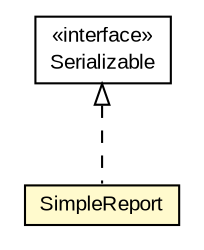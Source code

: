 #!/usr/local/bin/dot
#
# Class diagram 
# Generated by UMLGraph version R5_6-24-gf6e263 (http://www.umlgraph.org/)
#

digraph G {
	edge [fontname="arial",fontsize=10,labelfontname="arial",labelfontsize=10];
	node [fontname="arial",fontsize=10,shape=plaintext];
	nodesep=0.25;
	ranksep=0.5;
	// eu.europa.esig.dss.jaxb.simplereport.SimpleReport
	c670856 [label=<<table title="eu.europa.esig.dss.jaxb.simplereport.SimpleReport" border="0" cellborder="1" cellspacing="0" cellpadding="2" port="p" bgcolor="lemonChiffon" href="./SimpleReport.html">
		<tr><td><table border="0" cellspacing="0" cellpadding="1">
<tr><td align="center" balign="center"> SimpleReport </td></tr>
		</table></td></tr>
		</table>>, URL="./SimpleReport.html", fontname="arial", fontcolor="black", fontsize=10.0];
	//eu.europa.esig.dss.jaxb.simplereport.SimpleReport implements java.io.Serializable
	c671417:p -> c670856:p [dir=back,arrowtail=empty,style=dashed];
	// java.io.Serializable
	c671417 [label=<<table title="java.io.Serializable" border="0" cellborder="1" cellspacing="0" cellpadding="2" port="p" href="http://java.sun.com/j2se/1.4.2/docs/api/java/io/Serializable.html">
		<tr><td><table border="0" cellspacing="0" cellpadding="1">
<tr><td align="center" balign="center"> &#171;interface&#187; </td></tr>
<tr><td align="center" balign="center"> Serializable </td></tr>
		</table></td></tr>
		</table>>, URL="http://java.sun.com/j2se/1.4.2/docs/api/java/io/Serializable.html", fontname="arial", fontcolor="black", fontsize=10.0];
}


